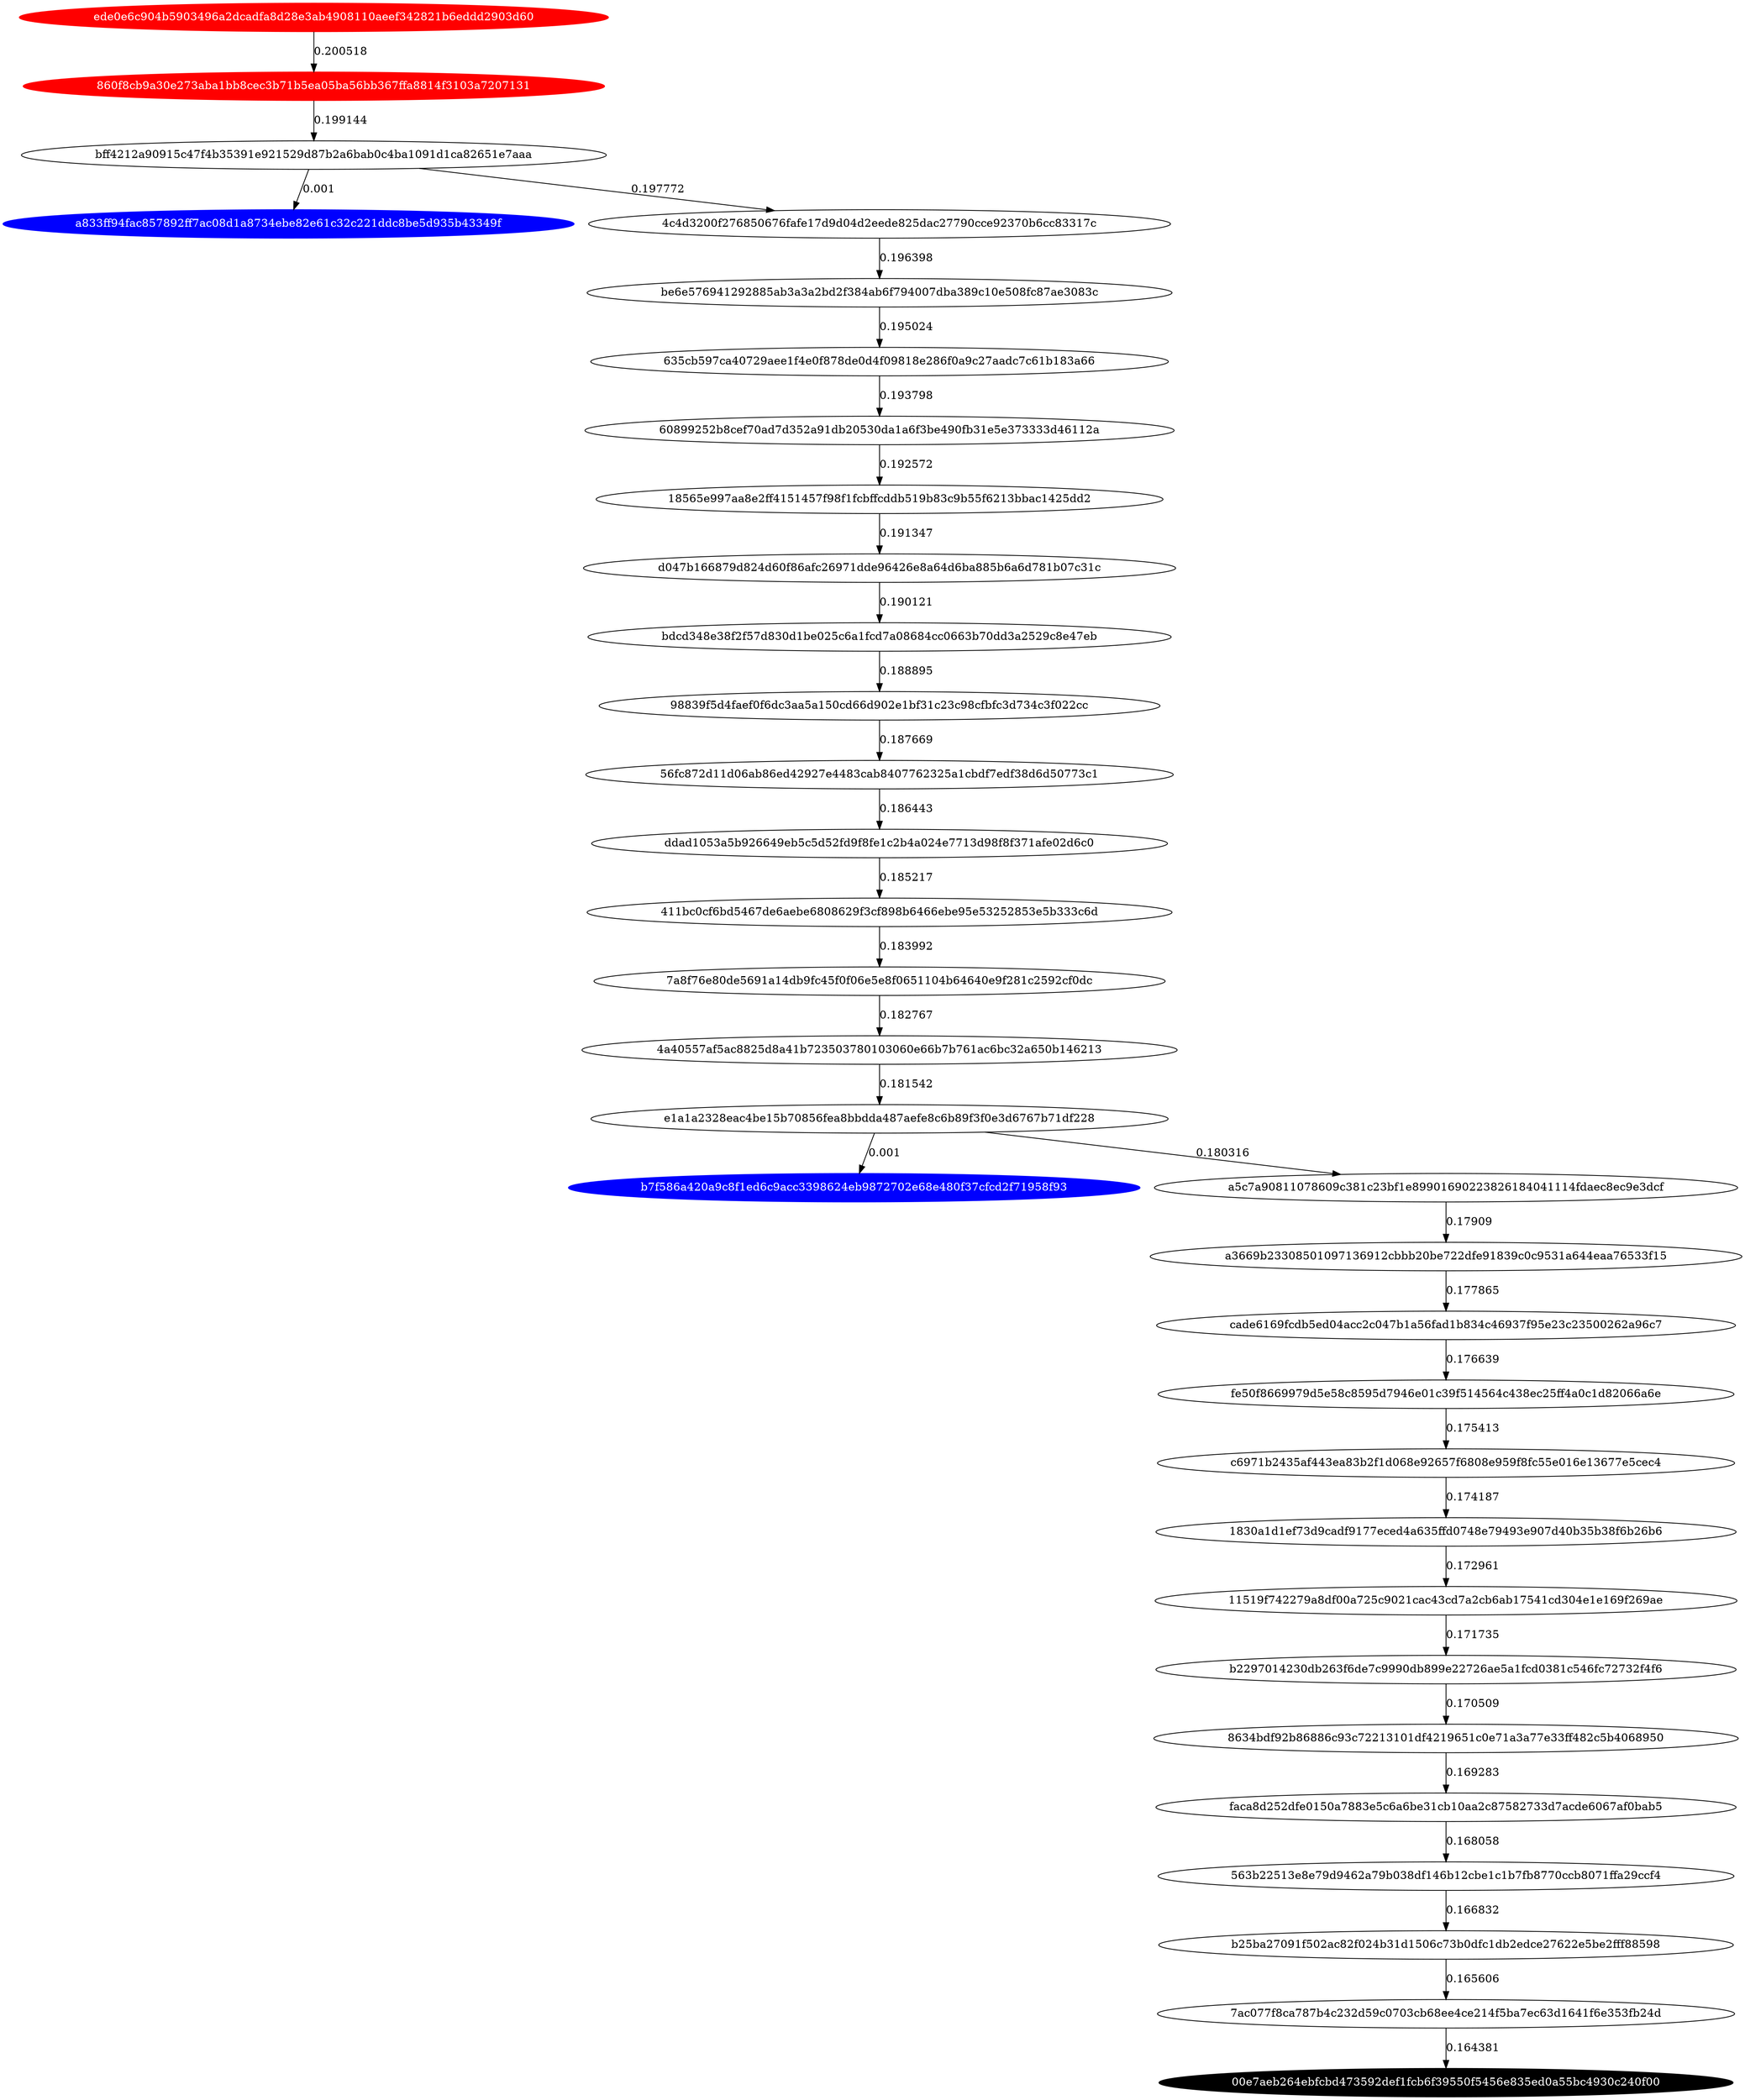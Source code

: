digraph G{rankdir=TB;layout=dot;
"ede0e6c904b5903496a2dcadfa8d28e3ab4908110aeef342821b6eddd2903d60" [style="solid,filled",color=red,fontcolor=white];
"860f8cb9a30e273aba1bb8cec3b71b5ea05ba56bb367ffa8814f3103a7207131" [style="solid,filled",color=red,fontcolor=white];
"00e7aeb264ebfcbd473592def1fcb6f39550f5456e835ed0a55bc4930c240f00" [style="solid,filled",color=black,fontcolor=white];
"a833ff94fac857892ff7ac08d1a8734ebe82e61c32c221ddc8be5d935b43349f" [style="solid,filled",color=blue,fontcolor=white];
"b7f586a420a9c8f1ed6c9acc3398624eb9872702e68e480f37cfcd2f71958f93" [style="solid,filled",color=blue,fontcolor=white];
"860f8cb9a30e273aba1bb8cec3b71b5ea05ba56bb367ffa8814f3103a7207131" -> "bff4212a90915c47f4b35391e921529d87b2a6bab0c4ba1091d1ca82651e7aaa" [label=0.199144];
"be6e576941292885ab3a3a2bd2f384ab6f794007dba389c10e508fc87ae3083c" -> "635cb597ca40729aee1f4e0f878de0d4f09818e286f0a9c27aadc7c61b183a66" [label=0.195024];
"b2297014230db263f6de7c9990db899e22726ae5a1fcd0381c546fc72732f4f6" -> "8634bdf92b86886c93c72213101df4219651c0e71a3a77e33ff482c5b4068950" [label=0.170509];
"bdcd348e38f2f57d830d1be025c6a1fcd7a08684cc0663b70dd3a2529c8e47eb" -> "98839f5d4faef0f6dc3aa5a150cd66d902e1bf31c23c98cfbfc3d734c3f022cc" [label=0.188895];
"4a40557af5ac8825d8a41b723503780103060e66b7b761ac6bc32a650b146213" -> "e1a1a2328eac4be15b70856fea8bbdda487aefe8c6b89f3f0e3d6767b71df228" [label=0.181542];
"a5c7a90811078609c381c23bf1e89901690223826184041114fdaec8ec9e3dcf" -> "a3669b23308501097136912cbbb20be722dfe91839c0c9531a644eaa76533f15" [label=0.17909];
"b25ba27091f502ac82f024b31d1506c73b0dfc1db2edce27622e5be2fff88598" -> "7ac077f8ca787b4c232d59c0703cb68ee4ce214f5ba7ec63d1641f6e353fb24d" [label=0.165606];
"a3669b23308501097136912cbbb20be722dfe91839c0c9531a644eaa76533f15" -> "cade6169fcdb5ed04acc2c047b1a56fad1b834c46937f95e23c23500262a96c7" [label=0.177865];
"cade6169fcdb5ed04acc2c047b1a56fad1b834c46937f95e23c23500262a96c7" -> "fe50f8669979d5e58c8595d7946e01c39f514564c438ec25ff4a0c1d82066a6e" [label=0.176639];
"563b22513e8e79d9462a79b038df146b12cbe1c1b7fb8770ccb8071ffa29ccf4" -> "b25ba27091f502ac82f024b31d1506c73b0dfc1db2edce27622e5be2fff88598" [label=0.166832];
"4c4d3200f276850676fafe17d9d04d2eede825dac27790cce92370b6cc83317c" -> "be6e576941292885ab3a3a2bd2f384ab6f794007dba389c10e508fc87ae3083c" [label=0.196398];
"e1a1a2328eac4be15b70856fea8bbdda487aefe8c6b89f3f0e3d6767b71df228" -> "a5c7a90811078609c381c23bf1e89901690223826184041114fdaec8ec9e3dcf" [label=0.180316];
"7ac077f8ca787b4c232d59c0703cb68ee4ce214f5ba7ec63d1641f6e353fb24d" -> "00e7aeb264ebfcbd473592def1fcb6f39550f5456e835ed0a55bc4930c240f00" [label=0.164381];
"635cb597ca40729aee1f4e0f878de0d4f09818e286f0a9c27aadc7c61b183a66" -> "60899252b8cef70ad7d352a91db20530da1a6f3be490fb31e5e373333d46112a" [label=0.193798];
"ddad1053a5b926649eb5c5d52fd9f8fe1c2b4a024e7713d98f8f371afe02d6c0" -> "411bc0cf6bd5467de6aebe6808629f3cf898b6466ebe95e53252853e5b333c6d" [label=0.185217];
"11519f742279a8df00a725c9021cac43cd7a2cb6ab17541cd304e1e169f269ae" -> "b2297014230db263f6de7c9990db899e22726ae5a1fcd0381c546fc72732f4f6" [label=0.171735];
"7a8f76e80de5691a14db9fc45f0f06e5e8f0651104b64640e9f281c2592cf0dc" -> "4a40557af5ac8825d8a41b723503780103060e66b7b761ac6bc32a650b146213" [label=0.182767];
"60899252b8cef70ad7d352a91db20530da1a6f3be490fb31e5e373333d46112a" -> "18565e997aa8e2ff4151457f98f1fcbffcddb519b83c9b55f6213bbac1425dd2" [label=0.192572];
"bff4212a90915c47f4b35391e921529d87b2a6bab0c4ba1091d1ca82651e7aaa" -> "a833ff94fac857892ff7ac08d1a8734ebe82e61c32c221ddc8be5d935b43349f" [label=0.001];
"c6971b2435af443ea83b2f1d068e92657f6808e959f8fc55e016e13677e5cec4" -> "1830a1d1ef73d9cadf9177eced4a635ffd0748e79493e907d40b35b38f6b26b6" [label=0.174187];
"ede0e6c904b5903496a2dcadfa8d28e3ab4908110aeef342821b6eddd2903d60" -> "860f8cb9a30e273aba1bb8cec3b71b5ea05ba56bb367ffa8814f3103a7207131" [label=0.200518];
"18565e997aa8e2ff4151457f98f1fcbffcddb519b83c9b55f6213bbac1425dd2" -> "d047b166879d824d60f86afc26971dde96426e8a64d6ba885b6a6d781b07c31c" [label=0.191347];
"98839f5d4faef0f6dc3aa5a150cd66d902e1bf31c23c98cfbfc3d734c3f022cc" -> "56fc872d11d06ab86ed42927e4483cab8407762325a1cbdf7edf38d6d50773c1" [label=0.187669];
"bff4212a90915c47f4b35391e921529d87b2a6bab0c4ba1091d1ca82651e7aaa" -> "4c4d3200f276850676fafe17d9d04d2eede825dac27790cce92370b6cc83317c" [label=0.197772];
"e1a1a2328eac4be15b70856fea8bbdda487aefe8c6b89f3f0e3d6767b71df228" -> "b7f586a420a9c8f1ed6c9acc3398624eb9872702e68e480f37cfcd2f71958f93" [label=0.001];
"8634bdf92b86886c93c72213101df4219651c0e71a3a77e33ff482c5b4068950" -> "faca8d252dfe0150a7883e5c6a6be31cb10aa2c87582733d7acde6067af0bab5" [label=0.169283];
"d047b166879d824d60f86afc26971dde96426e8a64d6ba885b6a6d781b07c31c" -> "bdcd348e38f2f57d830d1be025c6a1fcd7a08684cc0663b70dd3a2529c8e47eb" [label=0.190121];
"1830a1d1ef73d9cadf9177eced4a635ffd0748e79493e907d40b35b38f6b26b6" -> "11519f742279a8df00a725c9021cac43cd7a2cb6ab17541cd304e1e169f269ae" [label=0.172961];
"56fc872d11d06ab86ed42927e4483cab8407762325a1cbdf7edf38d6d50773c1" -> "ddad1053a5b926649eb5c5d52fd9f8fe1c2b4a024e7713d98f8f371afe02d6c0" [label=0.186443];
"fe50f8669979d5e58c8595d7946e01c39f514564c438ec25ff4a0c1d82066a6e" -> "c6971b2435af443ea83b2f1d068e92657f6808e959f8fc55e016e13677e5cec4" [label=0.175413];
"411bc0cf6bd5467de6aebe6808629f3cf898b6466ebe95e53252853e5b333c6d" -> "7a8f76e80de5691a14db9fc45f0f06e5e8f0651104b64640e9f281c2592cf0dc" [label=0.183992];
"faca8d252dfe0150a7883e5c6a6be31cb10aa2c87582733d7acde6067af0bab5" -> "563b22513e8e79d9462a79b038df146b12cbe1c1b7fb8770ccb8071ffa29ccf4" [label=0.168058];
}